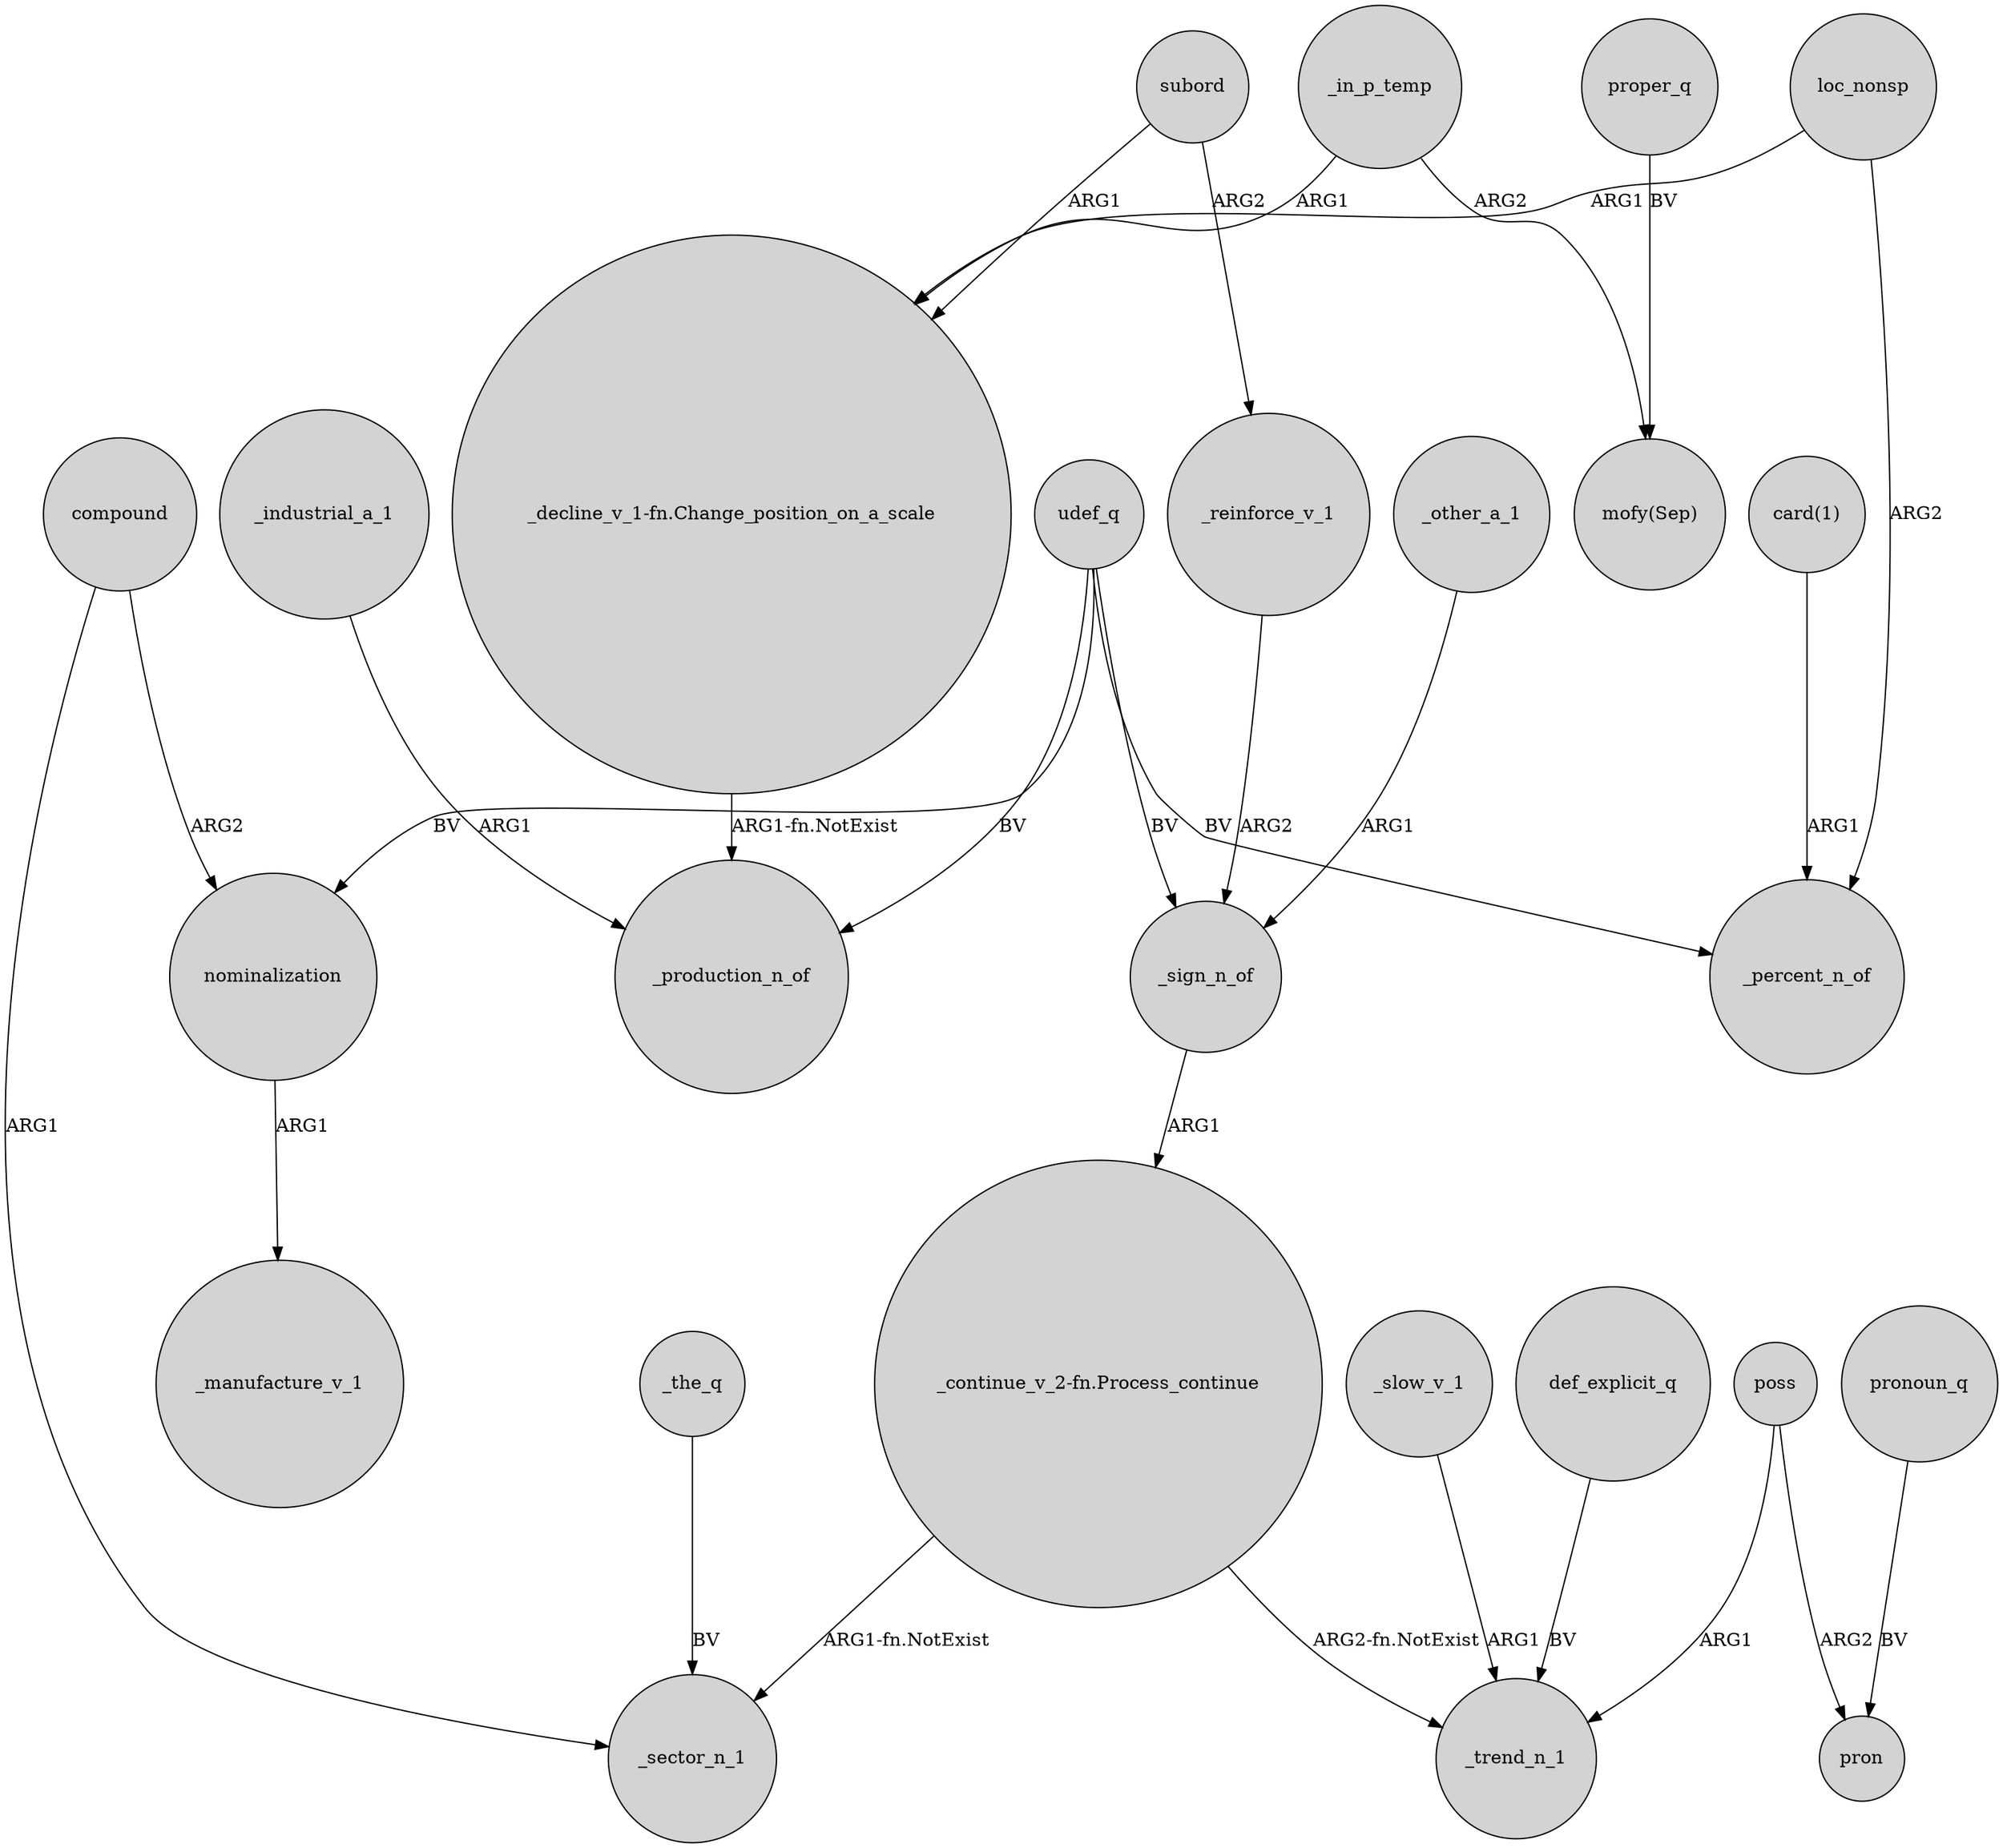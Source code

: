 digraph {
	node [shape=circle style=filled]
	udef_q -> _production_n_of [label=BV]
	"_continue_v_2-fn.Process_continue" -> _sector_n_1 [label="ARG1-fn.NotExist"]
	"card(1)" -> _percent_n_of [label=ARG1]
	subord -> _reinforce_v_1 [label=ARG2]
	_in_p_temp -> "_decline_v_1-fn.Change_position_on_a_scale" [label=ARG1]
	subord -> "_decline_v_1-fn.Change_position_on_a_scale" [label=ARG1]
	poss -> pron [label=ARG2]
	_reinforce_v_1 -> _sign_n_of [label=ARG2]
	compound -> _sector_n_1 [label=ARG1]
	loc_nonsp -> "_decline_v_1-fn.Change_position_on_a_scale" [label=ARG1]
	_slow_v_1 -> _trend_n_1 [label=ARG1]
	_other_a_1 -> _sign_n_of [label=ARG1]
	poss -> _trend_n_1 [label=ARG1]
	nominalization -> _manufacture_v_1 [label=ARG1]
	compound -> nominalization [label=ARG2]
	proper_q -> "mofy(Sep)" [label=BV]
	pronoun_q -> pron [label=BV]
	udef_q -> _sign_n_of [label=BV]
	loc_nonsp -> _percent_n_of [label=ARG2]
	udef_q -> nominalization [label=BV]
	_sign_n_of -> "_continue_v_2-fn.Process_continue" [label=ARG1]
	"_decline_v_1-fn.Change_position_on_a_scale" -> _production_n_of [label="ARG1-fn.NotExist"]
	"_continue_v_2-fn.Process_continue" -> _trend_n_1 [label="ARG2-fn.NotExist"]
	_industrial_a_1 -> _production_n_of [label=ARG1]
	def_explicit_q -> _trend_n_1 [label=BV]
	udef_q -> _percent_n_of [label=BV]
	_in_p_temp -> "mofy(Sep)" [label=ARG2]
	_the_q -> _sector_n_1 [label=BV]
}
